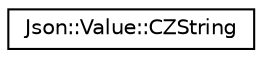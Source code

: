 digraph "Graphical Class Hierarchy"
{
 // LATEX_PDF_SIZE
  edge [fontname="Helvetica",fontsize="10",labelfontname="Helvetica",labelfontsize="10"];
  node [fontname="Helvetica",fontsize="10",shape=record];
  rankdir="LR";
  Node0 [label="Json::Value::CZString",height=0.2,width=0.4,color="black", fillcolor="white", style="filled",URL="$class_json_1_1_value_1_1_c_z_string.html",tooltip=" "];
}
